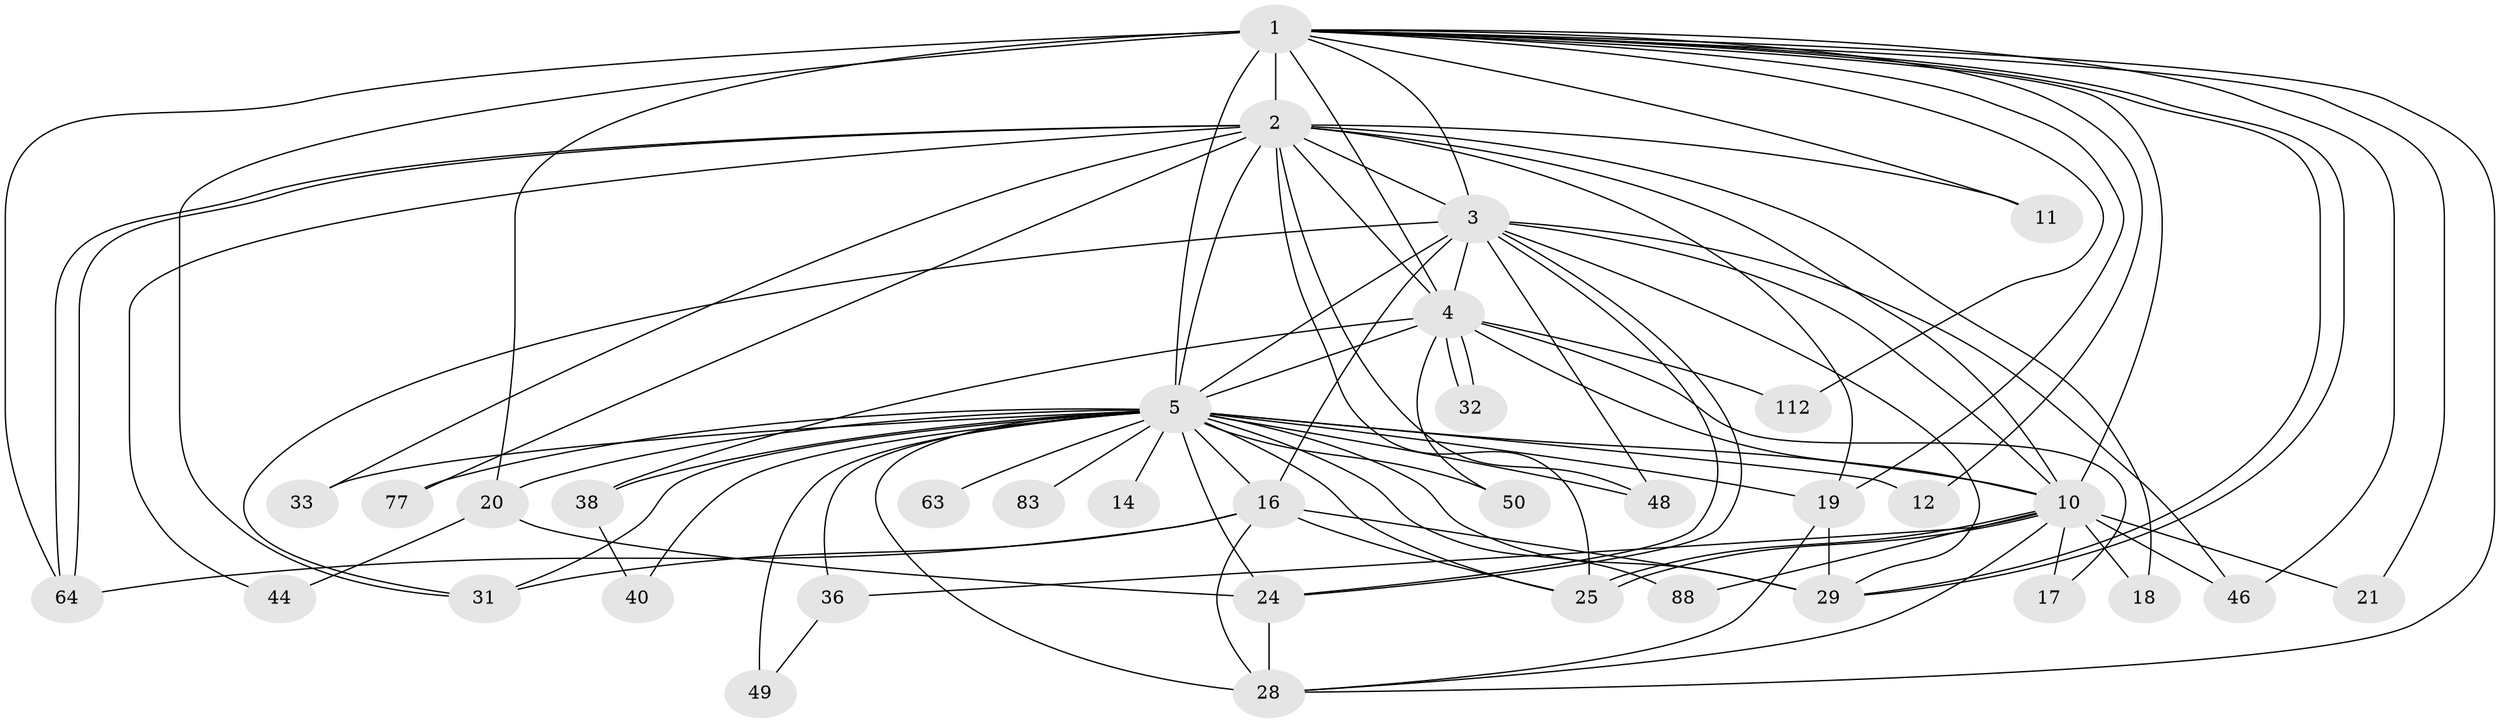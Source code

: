 // original degree distribution, {29: 0.016260162601626018, 22: 0.016260162601626018, 18: 0.008130081300813009, 19: 0.016260162601626018, 28: 0.008130081300813009, 17: 0.008130081300813009, 20: 0.008130081300813009, 2: 0.5691056910569106, 11: 0.008130081300813009, 3: 0.17886178861788618, 6: 0.056910569105691054, 4: 0.056910569105691054, 5: 0.04065040650406504, 7: 0.008130081300813009}
// Generated by graph-tools (version 1.1) at 2025/17/03/04/25 18:17:51]
// undirected, 36 vertices, 92 edges
graph export_dot {
graph [start="1"]
  node [color=gray90,style=filled];
  1 [super="+69+65"];
  2 [super="+9"];
  3 [super="+34+13+41+70+26+47"];
  4 [super="+75"];
  5 [super="+99+23+57+66+93+6"];
  10 [super="+86+73+15+42"];
  11;
  12;
  14;
  16 [super="+35"];
  17;
  18 [super="+89"];
  19 [super="+58+82"];
  20 [super="+95+39"];
  21;
  24 [super="+27"];
  25 [super="+103+87+92"];
  28 [super="+78+121+37"];
  29 [super="+54+80+51"];
  31 [super="+55"];
  32 [super="+71"];
  33;
  36 [super="+84"];
  38;
  40;
  44;
  46;
  48 [super="+115"];
  49 [super="+114+52+53"];
  50;
  63;
  64 [super="+110+116+117"];
  77;
  83;
  88;
  112;
  1 -- 2 [weight=3];
  1 -- 3 [weight=3];
  1 -- 4;
  1 -- 5 [weight=8];
  1 -- 10;
  1 -- 11;
  1 -- 12;
  1 -- 20 [weight=4];
  1 -- 21;
  1 -- 29;
  1 -- 29;
  1 -- 31;
  1 -- 46;
  1 -- 112;
  1 -- 64 [weight=2];
  1 -- 19;
  1 -- 28;
  2 -- 3 [weight=4];
  2 -- 4 [weight=3];
  2 -- 5 [weight=9];
  2 -- 10 [weight=6];
  2 -- 18;
  2 -- 33;
  2 -- 48;
  2 -- 64 [weight=2];
  2 -- 64;
  2 -- 77;
  2 -- 11;
  2 -- 44;
  2 -- 19;
  2 -- 25;
  3 -- 4;
  3 -- 5 [weight=10];
  3 -- 10 [weight=7];
  3 -- 24;
  3 -- 24;
  3 -- 16;
  3 -- 46;
  3 -- 48;
  3 -- 29;
  3 -- 31;
  4 -- 5 [weight=5];
  4 -- 10;
  4 -- 17;
  4 -- 32 [weight=2];
  4 -- 32;
  4 -- 38;
  4 -- 50;
  4 -- 112;
  5 -- 10 [weight=5];
  5 -- 12;
  5 -- 83 [weight=2];
  5 -- 29 [weight=2];
  5 -- 20 [weight=4];
  5 -- 24 [weight=2];
  5 -- 16 [weight=3];
  5 -- 28 [weight=3];
  5 -- 19 [weight=3];
  5 -- 77;
  5 -- 14 [weight=3];
  5 -- 25;
  5 -- 88;
  5 -- 31;
  5 -- 33;
  5 -- 36;
  5 -- 38;
  5 -- 40;
  5 -- 48;
  5 -- 49 [weight=6];
  5 -- 50;
  5 -- 63;
  10 -- 17;
  10 -- 18 [weight=2];
  10 -- 21;
  10 -- 25;
  10 -- 25;
  10 -- 28 [weight=2];
  10 -- 36;
  10 -- 88;
  10 -- 46;
  16 -- 28;
  16 -- 25;
  16 -- 29;
  16 -- 64;
  16 -- 31;
  19 -- 28;
  19 -- 29;
  20 -- 44;
  20 -- 24 [weight=2];
  24 -- 28;
  36 -- 49;
  38 -- 40;
}
